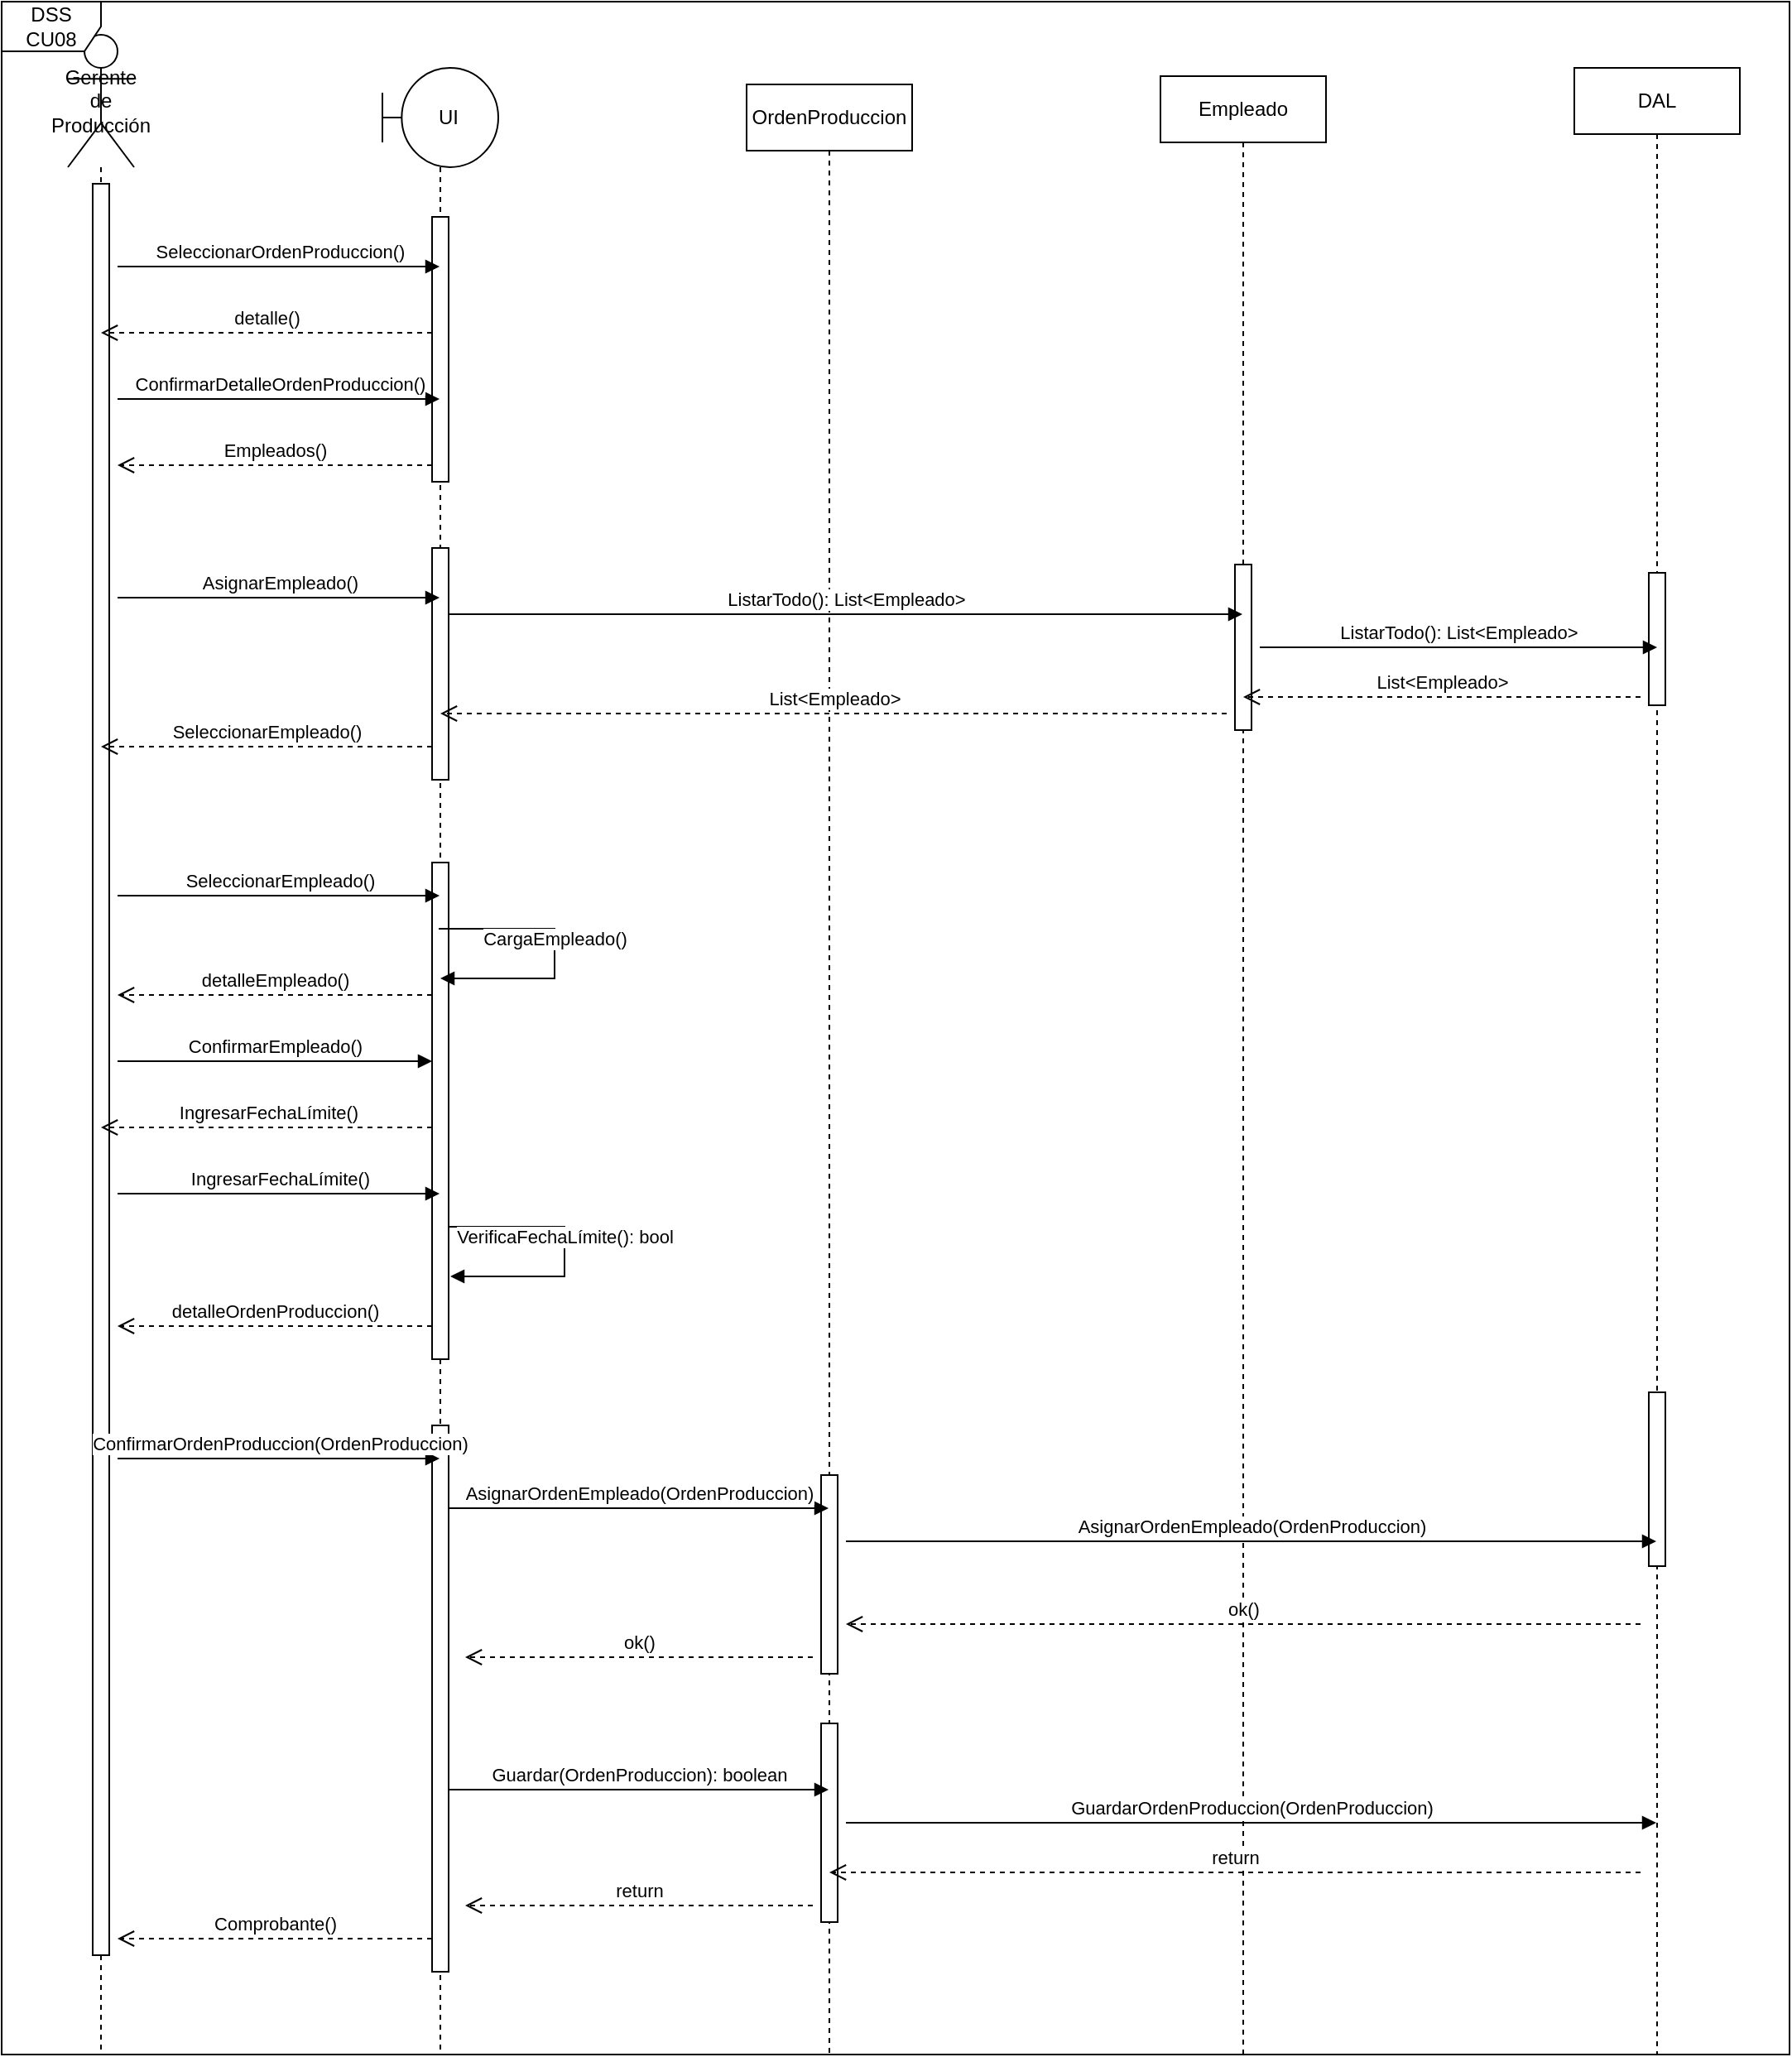 <mxfile version="24.3.1" type="device">
  <diagram name="Página-1" id="UlbGfM-HvJuCbGYP9aiX">
    <mxGraphModel dx="1514" dy="871" grid="1" gridSize="10" guides="1" tooltips="1" connect="1" arrows="1" fold="1" page="1" pageScale="1" pageWidth="827" pageHeight="1169" math="0" shadow="0">
      <root>
        <mxCell id="0" />
        <mxCell id="1" parent="0" />
        <mxCell id="Ec2UFEr8iWjAX6ivhXf7-1" value="Gerente&lt;div&gt;de Producción&lt;/div&gt;" style="shape=umlLifeline;perimeter=lifelinePerimeter;whiteSpace=wrap;html=1;container=1;dropTarget=0;collapsible=0;recursiveResize=0;outlineConnect=0;portConstraint=eastwest;newEdgeStyle={&quot;curved&quot;:0,&quot;rounded&quot;:0};participant=umlActor;size=80;" vertex="1" parent="1">
          <mxGeometry x="120" y="60" width="40" height="1220" as="geometry" />
        </mxCell>
        <mxCell id="Ec2UFEr8iWjAX6ivhXf7-2" value="" style="html=1;points=[[0,0,0,0,5],[0,1,0,0,-5],[1,0,0,0,5],[1,1,0,0,-5]];perimeter=orthogonalPerimeter;outlineConnect=0;targetShapes=umlLifeline;portConstraint=eastwest;newEdgeStyle={&quot;curved&quot;:0,&quot;rounded&quot;:0};" vertex="1" parent="Ec2UFEr8iWjAX6ivhXf7-1">
          <mxGeometry x="15" y="90" width="10" height="1070" as="geometry" />
        </mxCell>
        <mxCell id="Ec2UFEr8iWjAX6ivhXf7-3" value="&amp;nbsp; &amp;nbsp;UI" style="shape=umlLifeline;perimeter=lifelinePerimeter;whiteSpace=wrap;html=1;container=1;dropTarget=0;collapsible=0;recursiveResize=0;outlineConnect=0;portConstraint=eastwest;newEdgeStyle={&quot;curved&quot;:0,&quot;rounded&quot;:0};participant=umlBoundary;size=60;" vertex="1" parent="1">
          <mxGeometry x="310" y="80" width="70" height="1200" as="geometry" />
        </mxCell>
        <mxCell id="Ec2UFEr8iWjAX6ivhXf7-4" value="" style="html=1;points=[[0,0,0,0,5],[0,1,0,0,-5],[1,0,0,0,5],[1,1,0,0,-5]];perimeter=orthogonalPerimeter;outlineConnect=0;targetShapes=umlLifeline;portConstraint=eastwest;newEdgeStyle={&quot;curved&quot;:0,&quot;rounded&quot;:0};" vertex="1" parent="Ec2UFEr8iWjAX6ivhXf7-3">
          <mxGeometry x="30" y="90" width="10" height="160" as="geometry" />
        </mxCell>
        <mxCell id="Ec2UFEr8iWjAX6ivhXf7-5" value="" style="html=1;points=[[0,0,0,0,5],[0,1,0,0,-5],[1,0,0,0,5],[1,1,0,0,-5]];perimeter=orthogonalPerimeter;outlineConnect=0;targetShapes=umlLifeline;portConstraint=eastwest;newEdgeStyle={&quot;curved&quot;:0,&quot;rounded&quot;:0};" vertex="1" parent="Ec2UFEr8iWjAX6ivhXf7-3">
          <mxGeometry x="30" y="290" width="10" height="140" as="geometry" />
        </mxCell>
        <mxCell id="Ec2UFEr8iWjAX6ivhXf7-6" value="" style="html=1;points=[[0,0,0,0,5],[0,1,0,0,-5],[1,0,0,0,5],[1,1,0,0,-5]];perimeter=orthogonalPerimeter;outlineConnect=0;targetShapes=umlLifeline;portConstraint=eastwest;newEdgeStyle={&quot;curved&quot;:0,&quot;rounded&quot;:0};" vertex="1" parent="Ec2UFEr8iWjAX6ivhXf7-3">
          <mxGeometry x="30" y="480" width="10" height="300" as="geometry" />
        </mxCell>
        <mxCell id="Ec2UFEr8iWjAX6ivhXf7-51" value="" style="html=1;points=[[0,0,0,0,5],[0,1,0,0,-5],[1,0,0,0,5],[1,1,0,0,-5]];perimeter=orthogonalPerimeter;outlineConnect=0;targetShapes=umlLifeline;portConstraint=eastwest;newEdgeStyle={&quot;curved&quot;:0,&quot;rounded&quot;:0};" vertex="1" parent="Ec2UFEr8iWjAX6ivhXf7-3">
          <mxGeometry x="30" y="820" width="10" height="330" as="geometry" />
        </mxCell>
        <mxCell id="Ec2UFEr8iWjAX6ivhXf7-7" value="OrdenProduccion" style="shape=umlLifeline;perimeter=lifelinePerimeter;whiteSpace=wrap;html=1;container=1;dropTarget=0;collapsible=0;recursiveResize=0;outlineConnect=0;portConstraint=eastwest;newEdgeStyle={&quot;curved&quot;:0,&quot;rounded&quot;:0};" vertex="1" parent="1">
          <mxGeometry x="530" y="90" width="100" height="1190" as="geometry" />
        </mxCell>
        <mxCell id="Ec2UFEr8iWjAX6ivhXf7-11" value="" style="html=1;points=[[0,0,0,0,5],[0,1,0,0,-5],[1,0,0,0,5],[1,1,0,0,-5]];perimeter=orthogonalPerimeter;outlineConnect=0;targetShapes=umlLifeline;portConstraint=eastwest;newEdgeStyle={&quot;curved&quot;:0,&quot;rounded&quot;:0};" vertex="1" parent="Ec2UFEr8iWjAX6ivhXf7-7">
          <mxGeometry x="45" y="840" width="10" height="120" as="geometry" />
        </mxCell>
        <mxCell id="Ec2UFEr8iWjAX6ivhXf7-57" value="" style="html=1;points=[[0,0,0,0,5],[0,1,0,0,-5],[1,0,0,0,5],[1,1,0,0,-5]];perimeter=orthogonalPerimeter;outlineConnect=0;targetShapes=umlLifeline;portConstraint=eastwest;newEdgeStyle={&quot;curved&quot;:0,&quot;rounded&quot;:0};" vertex="1" parent="Ec2UFEr8iWjAX6ivhXf7-7">
          <mxGeometry x="45" y="990" width="10" height="120" as="geometry" />
        </mxCell>
        <mxCell id="Ec2UFEr8iWjAX6ivhXf7-9" value="Empleado" style="shape=umlLifeline;perimeter=lifelinePerimeter;whiteSpace=wrap;html=1;container=1;dropTarget=0;collapsible=0;recursiveResize=0;outlineConnect=0;portConstraint=eastwest;newEdgeStyle={&quot;curved&quot;:0,&quot;rounded&quot;:0};" vertex="1" parent="1">
          <mxGeometry x="780" y="85" width="100" height="1195" as="geometry" />
        </mxCell>
        <mxCell id="Ec2UFEr8iWjAX6ivhXf7-10" value="" style="html=1;points=[[0,0,0,0,5],[0,1,0,0,-5],[1,0,0,0,5],[1,1,0,0,-5]];perimeter=orthogonalPerimeter;outlineConnect=0;targetShapes=umlLifeline;portConstraint=eastwest;newEdgeStyle={&quot;curved&quot;:0,&quot;rounded&quot;:0};" vertex="1" parent="Ec2UFEr8iWjAX6ivhXf7-9">
          <mxGeometry x="45" y="295" width="10" height="100" as="geometry" />
        </mxCell>
        <mxCell id="Ec2UFEr8iWjAX6ivhXf7-12" value="DAL" style="shape=umlLifeline;perimeter=lifelinePerimeter;whiteSpace=wrap;html=1;container=1;dropTarget=0;collapsible=0;recursiveResize=0;outlineConnect=0;portConstraint=eastwest;newEdgeStyle={&quot;curved&quot;:0,&quot;rounded&quot;:0};" vertex="1" parent="1">
          <mxGeometry x="1030" y="80" width="100" height="1200" as="geometry" />
        </mxCell>
        <mxCell id="Ec2UFEr8iWjAX6ivhXf7-13" value="" style="html=1;points=[[0,0,0,0,5],[0,1,0,0,-5],[1,0,0,0,5],[1,1,0,0,-5]];perimeter=orthogonalPerimeter;outlineConnect=0;targetShapes=umlLifeline;portConstraint=eastwest;newEdgeStyle={&quot;curved&quot;:0,&quot;rounded&quot;:0};" vertex="1" parent="Ec2UFEr8iWjAX6ivhXf7-12">
          <mxGeometry x="45" y="305" width="10" height="80" as="geometry" />
        </mxCell>
        <mxCell id="Ec2UFEr8iWjAX6ivhXf7-59" value="" style="html=1;points=[[0,0,0,0,5],[0,1,0,0,-5],[1,0,0,0,5],[1,1,0,0,-5]];perimeter=orthogonalPerimeter;outlineConnect=0;targetShapes=umlLifeline;portConstraint=eastwest;newEdgeStyle={&quot;curved&quot;:0,&quot;rounded&quot;:0};" vertex="1" parent="Ec2UFEr8iWjAX6ivhXf7-12">
          <mxGeometry x="45" y="800" width="10" height="105" as="geometry" />
        </mxCell>
        <mxCell id="Ec2UFEr8iWjAX6ivhXf7-32" value="SeleccionarOrdenProduccion()" style="html=1;verticalAlign=bottom;endArrow=block;curved=0;rounded=0;" edge="1" parent="1" target="Ec2UFEr8iWjAX6ivhXf7-3">
          <mxGeometry width="80" relative="1" as="geometry">
            <mxPoint x="150" y="200" as="sourcePoint" />
            <mxPoint x="230" y="200" as="targetPoint" />
          </mxGeometry>
        </mxCell>
        <mxCell id="Ec2UFEr8iWjAX6ivhXf7-33" value="detalle()" style="html=1;verticalAlign=bottom;endArrow=open;dashed=1;endSize=8;curved=0;rounded=0;" edge="1" parent="1" target="Ec2UFEr8iWjAX6ivhXf7-1">
          <mxGeometry relative="1" as="geometry">
            <mxPoint x="340" y="240" as="sourcePoint" />
            <mxPoint x="260" y="240" as="targetPoint" />
          </mxGeometry>
        </mxCell>
        <mxCell id="Ec2UFEr8iWjAX6ivhXf7-34" value="ConfirmarDetalleOrdenProduccion()" style="html=1;verticalAlign=bottom;endArrow=block;curved=0;rounded=0;" edge="1" parent="1" target="Ec2UFEr8iWjAX6ivhXf7-3">
          <mxGeometry width="80" relative="1" as="geometry">
            <mxPoint x="150" y="280" as="sourcePoint" />
            <mxPoint x="230" y="280" as="targetPoint" />
          </mxGeometry>
        </mxCell>
        <mxCell id="Ec2UFEr8iWjAX6ivhXf7-35" value="Empleados()" style="html=1;verticalAlign=bottom;endArrow=open;dashed=1;endSize=8;curved=0;rounded=0;" edge="1" parent="1">
          <mxGeometry relative="1" as="geometry">
            <mxPoint x="340" y="320" as="sourcePoint" />
            <mxPoint x="150" y="320" as="targetPoint" />
          </mxGeometry>
        </mxCell>
        <mxCell id="Ec2UFEr8iWjAX6ivhXf7-36" value="AsignarEmpleado()" style="html=1;verticalAlign=bottom;endArrow=block;curved=0;rounded=0;" edge="1" parent="1" target="Ec2UFEr8iWjAX6ivhXf7-3">
          <mxGeometry width="80" relative="1" as="geometry">
            <mxPoint x="150" y="400" as="sourcePoint" />
            <mxPoint x="230" y="400" as="targetPoint" />
          </mxGeometry>
        </mxCell>
        <mxCell id="Ec2UFEr8iWjAX6ivhXf7-37" value="ListarTodo(): List&amp;lt;Empleado&amp;gt;" style="html=1;verticalAlign=bottom;endArrow=block;curved=0;rounded=0;" edge="1" parent="1" target="Ec2UFEr8iWjAX6ivhXf7-9">
          <mxGeometry width="80" relative="1" as="geometry">
            <mxPoint x="350" y="410" as="sourcePoint" />
            <mxPoint x="430" y="410" as="targetPoint" />
          </mxGeometry>
        </mxCell>
        <mxCell id="Ec2UFEr8iWjAX6ivhXf7-38" value="ListarTodo(): List&amp;lt;Empleado&amp;gt;" style="html=1;verticalAlign=bottom;endArrow=block;curved=0;rounded=0;" edge="1" parent="1">
          <mxGeometry width="80" relative="1" as="geometry">
            <mxPoint x="840" y="430" as="sourcePoint" />
            <mxPoint x="1080" y="430" as="targetPoint" />
          </mxGeometry>
        </mxCell>
        <mxCell id="Ec2UFEr8iWjAX6ivhXf7-39" value="List&amp;lt;Empleado&amp;gt;" style="html=1;verticalAlign=bottom;endArrow=open;dashed=1;endSize=8;curved=0;rounded=0;" edge="1" parent="1" target="Ec2UFEr8iWjAX6ivhXf7-9">
          <mxGeometry relative="1" as="geometry">
            <mxPoint x="1070" y="460" as="sourcePoint" />
            <mxPoint x="990" y="460" as="targetPoint" />
          </mxGeometry>
        </mxCell>
        <mxCell id="Ec2UFEr8iWjAX6ivhXf7-40" value="List&amp;lt;Empleado&amp;gt;" style="html=1;verticalAlign=bottom;endArrow=open;dashed=1;endSize=8;curved=0;rounded=0;" edge="1" parent="1" target="Ec2UFEr8iWjAX6ivhXf7-3">
          <mxGeometry relative="1" as="geometry">
            <mxPoint x="820" y="470" as="sourcePoint" />
            <mxPoint x="580" y="470" as="targetPoint" />
          </mxGeometry>
        </mxCell>
        <mxCell id="Ec2UFEr8iWjAX6ivhXf7-41" value="SeleccionarEmpleado()" style="html=1;verticalAlign=bottom;endArrow=open;dashed=1;endSize=8;curved=0;rounded=0;" edge="1" parent="1" target="Ec2UFEr8iWjAX6ivhXf7-1">
          <mxGeometry relative="1" as="geometry">
            <mxPoint x="340" y="490" as="sourcePoint" />
            <mxPoint x="260" y="490" as="targetPoint" />
          </mxGeometry>
        </mxCell>
        <mxCell id="Ec2UFEr8iWjAX6ivhXf7-42" value="SeleccionarEmpleado()" style="html=1;verticalAlign=bottom;endArrow=block;curved=0;rounded=0;" edge="1" parent="1" target="Ec2UFEr8iWjAX6ivhXf7-3">
          <mxGeometry width="80" relative="1" as="geometry">
            <mxPoint x="150" y="580" as="sourcePoint" />
            <mxPoint x="230" y="580" as="targetPoint" />
          </mxGeometry>
        </mxCell>
        <mxCell id="Ec2UFEr8iWjAX6ivhXf7-43" value="CargaEmpleado()" style="html=1;verticalAlign=bottom;endArrow=block;curved=0;rounded=0;" edge="1" parent="1" target="Ec2UFEr8iWjAX6ivhXf7-3">
          <mxGeometry x="0.003" width="80" relative="1" as="geometry">
            <mxPoint x="344" y="600" as="sourcePoint" />
            <mxPoint x="404" y="630" as="targetPoint" />
            <Array as="points">
              <mxPoint x="414" y="600" />
              <mxPoint x="414" y="630" />
            </Array>
            <mxPoint as="offset" />
          </mxGeometry>
        </mxCell>
        <mxCell id="Ec2UFEr8iWjAX6ivhXf7-44" value="detalleEmpleado()" style="html=1;verticalAlign=bottom;endArrow=open;dashed=1;endSize=8;curved=0;rounded=0;" edge="1" parent="1">
          <mxGeometry relative="1" as="geometry">
            <mxPoint x="340" y="640" as="sourcePoint" />
            <mxPoint x="150" y="640" as="targetPoint" />
          </mxGeometry>
        </mxCell>
        <mxCell id="Ec2UFEr8iWjAX6ivhXf7-46" value="ConfirmarEmpleado()" style="html=1;verticalAlign=bottom;endArrow=block;curved=0;rounded=0;" edge="1" parent="1" target="Ec2UFEr8iWjAX6ivhXf7-6">
          <mxGeometry width="80" relative="1" as="geometry">
            <mxPoint x="150" y="680" as="sourcePoint" />
            <mxPoint x="220" y="680" as="targetPoint" />
          </mxGeometry>
        </mxCell>
        <mxCell id="Ec2UFEr8iWjAX6ivhXf7-47" value="IngresarFechaLímite()" style="html=1;verticalAlign=bottom;endArrow=open;dashed=1;endSize=8;curved=0;rounded=0;" edge="1" parent="1" target="Ec2UFEr8iWjAX6ivhXf7-1">
          <mxGeometry x="-0.003" relative="1" as="geometry">
            <mxPoint x="340" y="720" as="sourcePoint" />
            <mxPoint x="260" y="720" as="targetPoint" />
            <mxPoint as="offset" />
          </mxGeometry>
        </mxCell>
        <mxCell id="Ec2UFEr8iWjAX6ivhXf7-48" value="IngresarFechaLímite()" style="html=1;verticalAlign=bottom;endArrow=block;curved=0;rounded=0;" edge="1" parent="1" target="Ec2UFEr8iWjAX6ivhXf7-3">
          <mxGeometry width="80" relative="1" as="geometry">
            <mxPoint x="150" y="760" as="sourcePoint" />
            <mxPoint x="230" y="760" as="targetPoint" />
          </mxGeometry>
        </mxCell>
        <mxCell id="Ec2UFEr8iWjAX6ivhXf7-49" value="VerificaFechaLímite(): bool" style="html=1;verticalAlign=bottom;endArrow=block;curved=0;rounded=0;" edge="1" parent="1">
          <mxGeometry x="0.003" width="80" relative="1" as="geometry">
            <mxPoint x="350" y="780" as="sourcePoint" />
            <mxPoint x="351" y="810" as="targetPoint" />
            <Array as="points">
              <mxPoint x="420" y="780" />
              <mxPoint x="420" y="810" />
            </Array>
            <mxPoint as="offset" />
          </mxGeometry>
        </mxCell>
        <mxCell id="Ec2UFEr8iWjAX6ivhXf7-50" value="detalleOrdenProduccion()" style="html=1;verticalAlign=bottom;endArrow=open;dashed=1;endSize=8;curved=0;rounded=0;" edge="1" parent="1">
          <mxGeometry relative="1" as="geometry">
            <mxPoint x="340" y="840" as="sourcePoint" />
            <mxPoint x="150" y="840" as="targetPoint" />
          </mxGeometry>
        </mxCell>
        <mxCell id="Ec2UFEr8iWjAX6ivhXf7-52" value="ConfirmarOrdenProduccion(OrdenProduccion)" style="html=1;verticalAlign=bottom;endArrow=block;curved=0;rounded=0;" edge="1" parent="1" target="Ec2UFEr8iWjAX6ivhXf7-3">
          <mxGeometry width="80" relative="1" as="geometry">
            <mxPoint x="150" y="920" as="sourcePoint" />
            <mxPoint x="230" y="920" as="targetPoint" />
          </mxGeometry>
        </mxCell>
        <mxCell id="Ec2UFEr8iWjAX6ivhXf7-53" value="AsignarOrdenEmpleado(OrdenProduccion)" style="html=1;verticalAlign=bottom;endArrow=block;curved=0;rounded=0;" edge="1" parent="1" target="Ec2UFEr8iWjAX6ivhXf7-7">
          <mxGeometry width="80" relative="1" as="geometry">
            <mxPoint x="350" y="950" as="sourcePoint" />
            <mxPoint x="430" y="950" as="targetPoint" />
          </mxGeometry>
        </mxCell>
        <mxCell id="Ec2UFEr8iWjAX6ivhXf7-54" value="AsignarOrdenEmpleado(OrdenProduccion)" style="html=1;verticalAlign=bottom;endArrow=block;curved=0;rounded=0;" edge="1" parent="1" target="Ec2UFEr8iWjAX6ivhXf7-12">
          <mxGeometry width="80" relative="1" as="geometry">
            <mxPoint x="590" y="970" as="sourcePoint" />
            <mxPoint x="820" y="970" as="targetPoint" />
          </mxGeometry>
        </mxCell>
        <mxCell id="Ec2UFEr8iWjAX6ivhXf7-55" value="ok()" style="html=1;verticalAlign=bottom;endArrow=open;dashed=1;endSize=8;curved=0;rounded=0;" edge="1" parent="1">
          <mxGeometry relative="1" as="geometry">
            <mxPoint x="1070" y="1020" as="sourcePoint" />
            <mxPoint x="590" y="1020" as="targetPoint" />
          </mxGeometry>
        </mxCell>
        <mxCell id="Ec2UFEr8iWjAX6ivhXf7-56" value="ok()" style="html=1;verticalAlign=bottom;endArrow=open;dashed=1;endSize=8;curved=0;rounded=0;" edge="1" parent="1">
          <mxGeometry relative="1" as="geometry">
            <mxPoint x="570" y="1040" as="sourcePoint" />
            <mxPoint x="360" y="1040" as="targetPoint" />
          </mxGeometry>
        </mxCell>
        <mxCell id="Ec2UFEr8iWjAX6ivhXf7-58" value="Guardar(OrdenProduccion): boolean" style="html=1;verticalAlign=bottom;endArrow=block;curved=0;rounded=0;" edge="1" parent="1" target="Ec2UFEr8iWjAX6ivhXf7-7">
          <mxGeometry width="80" relative="1" as="geometry">
            <mxPoint x="350" y="1120" as="sourcePoint" />
            <mxPoint x="430" y="1120" as="targetPoint" />
          </mxGeometry>
        </mxCell>
        <mxCell id="Ec2UFEr8iWjAX6ivhXf7-60" value="GuardarOrdenProduccion(OrdenProduccion)" style="html=1;verticalAlign=bottom;endArrow=block;curved=0;rounded=0;" edge="1" parent="1" target="Ec2UFEr8iWjAX6ivhXf7-12">
          <mxGeometry width="80" relative="1" as="geometry">
            <mxPoint x="590" y="1140" as="sourcePoint" />
            <mxPoint x="820" y="1140" as="targetPoint" />
          </mxGeometry>
        </mxCell>
        <mxCell id="Ec2UFEr8iWjAX6ivhXf7-61" value="return" style="html=1;verticalAlign=bottom;endArrow=open;dashed=1;endSize=8;curved=0;rounded=0;" edge="1" parent="1" target="Ec2UFEr8iWjAX6ivhXf7-7">
          <mxGeometry relative="1" as="geometry">
            <mxPoint x="1070" y="1170" as="sourcePoint" />
            <mxPoint x="990" y="1170" as="targetPoint" />
          </mxGeometry>
        </mxCell>
        <mxCell id="Ec2UFEr8iWjAX6ivhXf7-62" value="return" style="html=1;verticalAlign=bottom;endArrow=open;dashed=1;endSize=8;curved=0;rounded=0;" edge="1" parent="1">
          <mxGeometry relative="1" as="geometry">
            <mxPoint x="570" y="1190" as="sourcePoint" />
            <mxPoint x="360" y="1190" as="targetPoint" />
          </mxGeometry>
        </mxCell>
        <mxCell id="Ec2UFEr8iWjAX6ivhXf7-63" value="Comprobante()" style="html=1;verticalAlign=bottom;endArrow=open;dashed=1;endSize=8;curved=0;rounded=0;" edge="1" parent="1">
          <mxGeometry relative="1" as="geometry">
            <mxPoint x="340" y="1210" as="sourcePoint" />
            <mxPoint x="150" y="1210" as="targetPoint" />
          </mxGeometry>
        </mxCell>
        <mxCell id="Ec2UFEr8iWjAX6ivhXf7-64" value="DSS CU08" style="shape=umlFrame;whiteSpace=wrap;html=1;pointerEvents=0;" vertex="1" parent="1">
          <mxGeometry x="80" y="40" width="1080" height="1240" as="geometry" />
        </mxCell>
      </root>
    </mxGraphModel>
  </diagram>
</mxfile>
